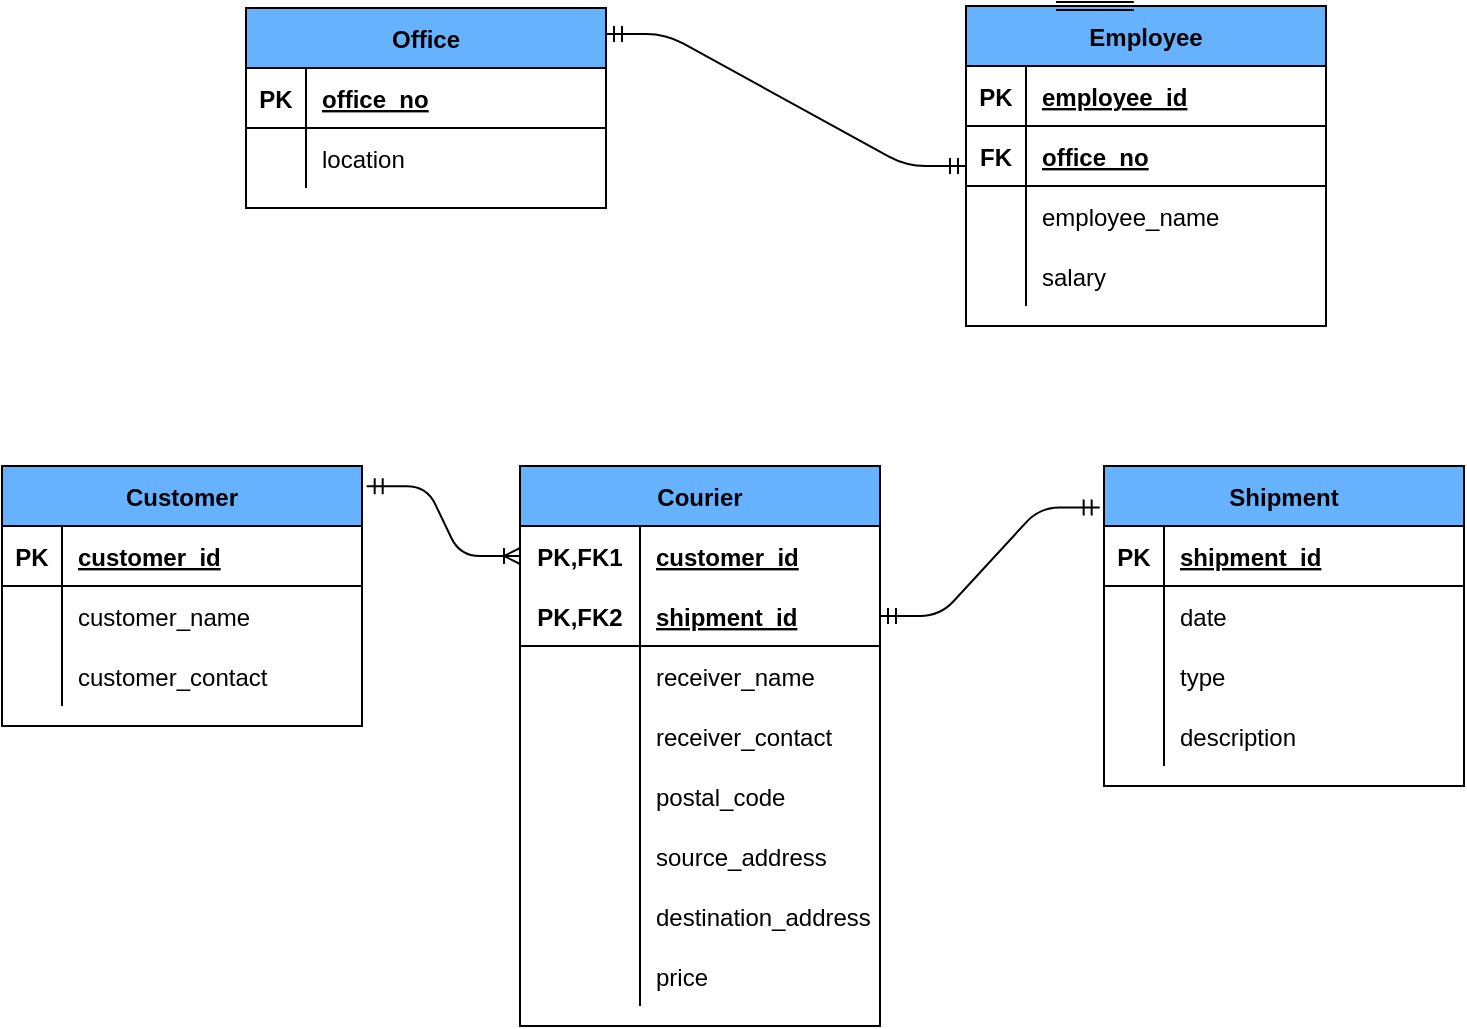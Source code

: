 <mxfile version="14.8.0" type="github">
  <diagram id="Q7vxPywCzoFaC5PdSzRz" name="Page-1">
    <mxGraphModel dx="880" dy="368" grid="0" gridSize="10" guides="1" tooltips="1" connect="1" arrows="1" fold="1" page="0" pageScale="1" pageWidth="850" pageHeight="1100" math="0" shadow="0">
      <root>
        <mxCell id="0" />
        <mxCell id="1" parent="0" />
        <mxCell id="xqBW0d6epPAYNitM3tZQ-14" value="Shipment" style="shape=table;startSize=30;container=1;collapsible=1;childLayout=tableLayout;fixedRows=1;rowLines=0;fontStyle=1;align=center;resizeLast=1;fillColor=#66B2FF;" parent="1" vertex="1">
          <mxGeometry x="611" y="385" width="180" height="160" as="geometry" />
        </mxCell>
        <mxCell id="xqBW0d6epPAYNitM3tZQ-15" value="" style="shape=partialRectangle;collapsible=0;dropTarget=0;pointerEvents=0;fillColor=none;top=0;left=0;bottom=1;right=0;points=[[0,0.5],[1,0.5]];portConstraint=eastwest;" parent="xqBW0d6epPAYNitM3tZQ-14" vertex="1">
          <mxGeometry y="30" width="180" height="30" as="geometry" />
        </mxCell>
        <mxCell id="xqBW0d6epPAYNitM3tZQ-16" value="PK" style="shape=partialRectangle;connectable=0;fillColor=none;top=0;left=0;bottom=0;right=0;fontStyle=1;overflow=hidden;" parent="xqBW0d6epPAYNitM3tZQ-15" vertex="1">
          <mxGeometry width="30" height="30" as="geometry" />
        </mxCell>
        <mxCell id="xqBW0d6epPAYNitM3tZQ-17" value="shipment_id" style="shape=partialRectangle;connectable=0;fillColor=none;top=0;left=0;bottom=0;right=0;align=left;spacingLeft=6;fontStyle=5;overflow=hidden;" parent="xqBW0d6epPAYNitM3tZQ-15" vertex="1">
          <mxGeometry x="30" width="150" height="30" as="geometry" />
        </mxCell>
        <mxCell id="xqBW0d6epPAYNitM3tZQ-18" value="" style="shape=partialRectangle;collapsible=0;dropTarget=0;pointerEvents=0;fillColor=none;top=0;left=0;bottom=0;right=0;points=[[0,0.5],[1,0.5]];portConstraint=eastwest;" parent="xqBW0d6epPAYNitM3tZQ-14" vertex="1">
          <mxGeometry y="60" width="180" height="30" as="geometry" />
        </mxCell>
        <mxCell id="xqBW0d6epPAYNitM3tZQ-19" value="" style="shape=partialRectangle;connectable=0;fillColor=none;top=0;left=0;bottom=0;right=0;editable=1;overflow=hidden;" parent="xqBW0d6epPAYNitM3tZQ-18" vertex="1">
          <mxGeometry width="30" height="30" as="geometry" />
        </mxCell>
        <mxCell id="xqBW0d6epPAYNitM3tZQ-20" value="date" style="shape=partialRectangle;connectable=0;fillColor=none;top=0;left=0;bottom=0;right=0;align=left;spacingLeft=6;overflow=hidden;" parent="xqBW0d6epPAYNitM3tZQ-18" vertex="1">
          <mxGeometry x="30" width="150" height="30" as="geometry" />
        </mxCell>
        <mxCell id="xqBW0d6epPAYNitM3tZQ-21" value="" style="shape=partialRectangle;collapsible=0;dropTarget=0;pointerEvents=0;fillColor=none;top=0;left=0;bottom=0;right=0;points=[[0,0.5],[1,0.5]];portConstraint=eastwest;" parent="xqBW0d6epPAYNitM3tZQ-14" vertex="1">
          <mxGeometry y="90" width="180" height="30" as="geometry" />
        </mxCell>
        <mxCell id="xqBW0d6epPAYNitM3tZQ-22" value="" style="shape=partialRectangle;connectable=0;fillColor=none;top=0;left=0;bottom=0;right=0;editable=1;overflow=hidden;" parent="xqBW0d6epPAYNitM3tZQ-21" vertex="1">
          <mxGeometry width="30" height="30" as="geometry" />
        </mxCell>
        <mxCell id="xqBW0d6epPAYNitM3tZQ-23" value="type" style="shape=partialRectangle;connectable=0;fillColor=none;top=0;left=0;bottom=0;right=0;align=left;spacingLeft=6;overflow=hidden;" parent="xqBW0d6epPAYNitM3tZQ-21" vertex="1">
          <mxGeometry x="30" width="150" height="30" as="geometry" />
        </mxCell>
        <mxCell id="xqBW0d6epPAYNitM3tZQ-24" value="" style="shape=partialRectangle;collapsible=0;dropTarget=0;pointerEvents=0;fillColor=none;top=0;left=0;bottom=0;right=0;points=[[0,0.5],[1,0.5]];portConstraint=eastwest;" parent="xqBW0d6epPAYNitM3tZQ-14" vertex="1">
          <mxGeometry y="120" width="180" height="30" as="geometry" />
        </mxCell>
        <mxCell id="xqBW0d6epPAYNitM3tZQ-25" value="" style="shape=partialRectangle;connectable=0;fillColor=none;top=0;left=0;bottom=0;right=0;editable=1;overflow=hidden;" parent="xqBW0d6epPAYNitM3tZQ-24" vertex="1">
          <mxGeometry width="30" height="30" as="geometry" />
        </mxCell>
        <mxCell id="xqBW0d6epPAYNitM3tZQ-26" value="description" style="shape=partialRectangle;connectable=0;fillColor=none;top=0;left=0;bottom=0;right=0;align=left;spacingLeft=6;overflow=hidden;" parent="xqBW0d6epPAYNitM3tZQ-24" vertex="1">
          <mxGeometry x="30" width="150" height="30" as="geometry" />
        </mxCell>
        <mxCell id="xqBW0d6epPAYNitM3tZQ-27" value="Customer" style="shape=table;startSize=30;container=1;collapsible=1;childLayout=tableLayout;fixedRows=1;rowLines=0;fontStyle=1;align=center;resizeLast=1;fillColor=#66B2FF;" parent="1" vertex="1">
          <mxGeometry x="60" y="385" width="180" height="130" as="geometry">
            <mxRectangle x="110" y="390" width="90" height="30" as="alternateBounds" />
          </mxGeometry>
        </mxCell>
        <mxCell id="xqBW0d6epPAYNitM3tZQ-28" value="" style="shape=partialRectangle;collapsible=0;dropTarget=0;pointerEvents=0;fillColor=none;top=0;left=0;bottom=1;right=0;points=[[0,0.5],[1,0.5]];portConstraint=eastwest;" parent="xqBW0d6epPAYNitM3tZQ-27" vertex="1">
          <mxGeometry y="30" width="180" height="30" as="geometry" />
        </mxCell>
        <mxCell id="xqBW0d6epPAYNitM3tZQ-29" value="PK" style="shape=partialRectangle;connectable=0;fillColor=none;top=0;left=0;bottom=0;right=0;fontStyle=1;overflow=hidden;" parent="xqBW0d6epPAYNitM3tZQ-28" vertex="1">
          <mxGeometry width="30" height="30" as="geometry" />
        </mxCell>
        <mxCell id="xqBW0d6epPAYNitM3tZQ-30" value="customer_id" style="shape=partialRectangle;connectable=0;fillColor=none;top=0;left=0;bottom=0;right=0;align=left;spacingLeft=6;fontStyle=5;overflow=hidden;" parent="xqBW0d6epPAYNitM3tZQ-28" vertex="1">
          <mxGeometry x="30" width="150" height="30" as="geometry" />
        </mxCell>
        <mxCell id="xqBW0d6epPAYNitM3tZQ-31" value="" style="shape=partialRectangle;collapsible=0;dropTarget=0;pointerEvents=0;fillColor=none;top=0;left=0;bottom=0;right=0;points=[[0,0.5],[1,0.5]];portConstraint=eastwest;" parent="xqBW0d6epPAYNitM3tZQ-27" vertex="1">
          <mxGeometry y="60" width="180" height="30" as="geometry" />
        </mxCell>
        <mxCell id="xqBW0d6epPAYNitM3tZQ-32" value="" style="shape=partialRectangle;connectable=0;fillColor=none;top=0;left=0;bottom=0;right=0;editable=1;overflow=hidden;" parent="xqBW0d6epPAYNitM3tZQ-31" vertex="1">
          <mxGeometry width="30" height="30" as="geometry" />
        </mxCell>
        <mxCell id="xqBW0d6epPAYNitM3tZQ-33" value="customer_name" style="shape=partialRectangle;connectable=0;fillColor=none;top=0;left=0;bottom=0;right=0;align=left;spacingLeft=6;overflow=hidden;" parent="xqBW0d6epPAYNitM3tZQ-31" vertex="1">
          <mxGeometry x="30" width="150" height="30" as="geometry" />
        </mxCell>
        <mxCell id="xqBW0d6epPAYNitM3tZQ-34" value="" style="shape=partialRectangle;collapsible=0;dropTarget=0;pointerEvents=0;fillColor=none;top=0;left=0;bottom=0;right=0;points=[[0,0.5],[1,0.5]];portConstraint=eastwest;" parent="xqBW0d6epPAYNitM3tZQ-27" vertex="1">
          <mxGeometry y="90" width="180" height="30" as="geometry" />
        </mxCell>
        <mxCell id="xqBW0d6epPAYNitM3tZQ-35" value="" style="shape=partialRectangle;connectable=0;fillColor=none;top=0;left=0;bottom=0;right=0;editable=1;overflow=hidden;" parent="xqBW0d6epPAYNitM3tZQ-34" vertex="1">
          <mxGeometry width="30" height="30" as="geometry" />
        </mxCell>
        <mxCell id="xqBW0d6epPAYNitM3tZQ-36" value="customer_contact" style="shape=partialRectangle;connectable=0;fillColor=none;top=0;left=0;bottom=0;right=0;align=left;spacingLeft=6;overflow=hidden;" parent="xqBW0d6epPAYNitM3tZQ-34" vertex="1">
          <mxGeometry x="30" width="150" height="30" as="geometry" />
        </mxCell>
        <mxCell id="GX2XTXav4ddNL2tTqV6g-10" value="" style="edgeStyle=entityRelationEdgeStyle;fontSize=12;html=1;endArrow=ERoneToMany;startArrow=ERmandOne;entryX=0;entryY=0.5;entryDx=0;entryDy=0;exitX=1.013;exitY=0.078;exitDx=0;exitDy=0;exitPerimeter=0;entryPerimeter=0;" parent="1" source="xqBW0d6epPAYNitM3tZQ-27" target="pTKPKt9nd1sCqSO9tsqN-12" edge="1">
          <mxGeometry width="100" height="100" relative="1" as="geometry">
            <mxPoint x="243" y="500" as="sourcePoint" />
            <mxPoint x="321" y="500" as="targetPoint" />
          </mxGeometry>
        </mxCell>
        <mxCell id="GX2XTXav4ddNL2tTqV6g-11" value="" style="edgeStyle=entityRelationEdgeStyle;fontSize=12;html=1;endArrow=ERmandOne;startArrow=ERmandOne;exitX=1;exitY=0.5;exitDx=0;exitDy=0;entryX=-0.012;entryY=0.13;entryDx=0;entryDy=0;entryPerimeter=0;" parent="1" source="pTKPKt9nd1sCqSO9tsqN-15" target="xqBW0d6epPAYNitM3tZQ-14" edge="1">
          <mxGeometry width="100" height="100" relative="1" as="geometry">
            <mxPoint x="533" y="405" as="sourcePoint" />
            <mxPoint x="593" y="490" as="targetPoint" />
          </mxGeometry>
        </mxCell>
        <mxCell id="GX2XTXav4ddNL2tTqV6g-14" value="" style="group" parent="1" vertex="1" connectable="0">
          <mxGeometry x="182" y="155" width="540" height="160" as="geometry" />
        </mxCell>
        <mxCell id="xqBW0d6epPAYNitM3tZQ-1" value="Office" style="shape=table;startSize=30;container=1;collapsible=1;childLayout=tableLayout;fixedRows=1;rowLines=0;fontStyle=1;align=center;resizeLast=1;fillColor=#66B2FF;" parent="GX2XTXav4ddNL2tTqV6g-14" vertex="1">
          <mxGeometry y="1" width="180" height="100" as="geometry">
            <mxRectangle x="270" y="130" width="60" height="30" as="alternateBounds" />
          </mxGeometry>
        </mxCell>
        <mxCell id="xqBW0d6epPAYNitM3tZQ-2" value="" style="shape=partialRectangle;collapsible=0;dropTarget=0;pointerEvents=0;fillColor=none;top=0;left=0;bottom=1;right=0;points=[[0,0.5],[1,0.5]];portConstraint=eastwest;" parent="xqBW0d6epPAYNitM3tZQ-1" vertex="1">
          <mxGeometry y="30" width="180" height="30" as="geometry" />
        </mxCell>
        <mxCell id="xqBW0d6epPAYNitM3tZQ-3" value="PK" style="shape=partialRectangle;connectable=0;fillColor=none;top=0;left=0;bottom=0;right=0;fontStyle=1;overflow=hidden;" parent="xqBW0d6epPAYNitM3tZQ-2" vertex="1">
          <mxGeometry width="30" height="30" as="geometry" />
        </mxCell>
        <mxCell id="xqBW0d6epPAYNitM3tZQ-4" value="office_no" style="shape=partialRectangle;connectable=0;fillColor=none;top=0;left=0;bottom=0;right=0;align=left;spacingLeft=6;fontStyle=5;overflow=hidden;" parent="xqBW0d6epPAYNitM3tZQ-2" vertex="1">
          <mxGeometry x="30" width="150" height="30" as="geometry" />
        </mxCell>
        <mxCell id="xqBW0d6epPAYNitM3tZQ-5" value="" style="shape=partialRectangle;collapsible=0;dropTarget=0;pointerEvents=0;fillColor=none;top=0;left=0;bottom=0;right=0;points=[[0,0.5],[1,0.5]];portConstraint=eastwest;" parent="xqBW0d6epPAYNitM3tZQ-1" vertex="1">
          <mxGeometry y="60" width="180" height="30" as="geometry" />
        </mxCell>
        <mxCell id="xqBW0d6epPAYNitM3tZQ-6" value="" style="shape=partialRectangle;connectable=0;fillColor=none;top=0;left=0;bottom=0;right=0;editable=1;overflow=hidden;" parent="xqBW0d6epPAYNitM3tZQ-5" vertex="1">
          <mxGeometry width="30" height="30" as="geometry" />
        </mxCell>
        <mxCell id="xqBW0d6epPAYNitM3tZQ-7" value="location" style="shape=partialRectangle;connectable=0;fillColor=none;top=0;left=0;bottom=0;right=0;align=left;spacingLeft=6;overflow=hidden;" parent="xqBW0d6epPAYNitM3tZQ-5" vertex="1">
          <mxGeometry x="30" width="150" height="30" as="geometry" />
        </mxCell>
        <mxCell id="xqBW0d6epPAYNitM3tZQ-89" value="Employee" style="shape=table;startSize=30;container=1;collapsible=1;childLayout=tableLayout;fixedRows=1;rowLines=0;fontStyle=1;align=center;resizeLast=1;fillColor=#66B2FF;" parent="GX2XTXav4ddNL2tTqV6g-14" vertex="1">
          <mxGeometry x="360" width="180" height="160" as="geometry" />
        </mxCell>
        <mxCell id="xqBW0d6epPAYNitM3tZQ-90" value="" style="shape=partialRectangle;collapsible=0;dropTarget=0;pointerEvents=0;fillColor=none;top=0;left=0;bottom=1;right=0;points=[[0,0.5],[1,0.5]];portConstraint=eastwest;" parent="xqBW0d6epPAYNitM3tZQ-89" vertex="1">
          <mxGeometry y="30" width="180" height="30" as="geometry" />
        </mxCell>
        <mxCell id="xqBW0d6epPAYNitM3tZQ-91" value="PK" style="shape=partialRectangle;connectable=0;fillColor=none;top=0;left=0;bottom=0;right=0;fontStyle=1;overflow=hidden;" parent="xqBW0d6epPAYNitM3tZQ-90" vertex="1">
          <mxGeometry width="30" height="30" as="geometry" />
        </mxCell>
        <mxCell id="xqBW0d6epPAYNitM3tZQ-92" value="employee_id" style="shape=partialRectangle;connectable=0;fillColor=none;top=0;left=0;bottom=0;right=0;align=left;spacingLeft=6;fontStyle=5;overflow=hidden;" parent="xqBW0d6epPAYNitM3tZQ-90" vertex="1">
          <mxGeometry x="30" width="150" height="30" as="geometry" />
        </mxCell>
        <mxCell id="xqBW0d6epPAYNitM3tZQ-102" style="shape=partialRectangle;collapsible=0;dropTarget=0;pointerEvents=0;fillColor=none;top=0;left=0;bottom=1;right=0;points=[[0,0.5],[1,0.5]];portConstraint=eastwest;" parent="xqBW0d6epPAYNitM3tZQ-89" vertex="1">
          <mxGeometry y="60" width="180" height="30" as="geometry" />
        </mxCell>
        <mxCell id="xqBW0d6epPAYNitM3tZQ-103" value="FK" style="shape=partialRectangle;connectable=0;fillColor=none;top=0;left=0;bottom=0;right=0;fontStyle=1;overflow=hidden;" parent="xqBW0d6epPAYNitM3tZQ-102" vertex="1">
          <mxGeometry width="30" height="30" as="geometry" />
        </mxCell>
        <mxCell id="xqBW0d6epPAYNitM3tZQ-104" value="office_no" style="shape=partialRectangle;connectable=0;fillColor=none;top=0;left=0;bottom=0;right=0;align=left;spacingLeft=6;fontStyle=5;overflow=hidden;" parent="xqBW0d6epPAYNitM3tZQ-102" vertex="1">
          <mxGeometry x="30" width="150" height="30" as="geometry" />
        </mxCell>
        <mxCell id="xqBW0d6epPAYNitM3tZQ-93" value="" style="shape=partialRectangle;collapsible=0;dropTarget=0;pointerEvents=0;fillColor=none;top=0;left=0;bottom=0;right=0;points=[[0,0.5],[1,0.5]];portConstraint=eastwest;" parent="xqBW0d6epPAYNitM3tZQ-89" vertex="1">
          <mxGeometry y="90" width="180" height="30" as="geometry" />
        </mxCell>
        <mxCell id="xqBW0d6epPAYNitM3tZQ-94" value="" style="shape=partialRectangle;connectable=0;fillColor=none;top=0;left=0;bottom=0;right=0;editable=1;overflow=hidden;" parent="xqBW0d6epPAYNitM3tZQ-93" vertex="1">
          <mxGeometry width="30" height="30" as="geometry" />
        </mxCell>
        <mxCell id="xqBW0d6epPAYNitM3tZQ-95" value="employee_name" style="shape=partialRectangle;connectable=0;fillColor=none;top=0;left=0;bottom=0;right=0;align=left;spacingLeft=6;overflow=hidden;" parent="xqBW0d6epPAYNitM3tZQ-93" vertex="1">
          <mxGeometry x="30" width="150" height="30" as="geometry" />
        </mxCell>
        <mxCell id="xqBW0d6epPAYNitM3tZQ-96" value="" style="shape=partialRectangle;collapsible=0;dropTarget=0;pointerEvents=0;fillColor=none;top=0;left=0;bottom=0;right=0;points=[[0,0.5],[1,0.5]];portConstraint=eastwest;" parent="xqBW0d6epPAYNitM3tZQ-89" vertex="1">
          <mxGeometry y="120" width="180" height="30" as="geometry" />
        </mxCell>
        <mxCell id="xqBW0d6epPAYNitM3tZQ-97" value="" style="shape=partialRectangle;connectable=0;fillColor=none;top=0;left=0;bottom=0;right=0;editable=1;overflow=hidden;" parent="xqBW0d6epPAYNitM3tZQ-96" vertex="1">
          <mxGeometry width="30" height="30" as="geometry" />
        </mxCell>
        <mxCell id="xqBW0d6epPAYNitM3tZQ-98" value="salary" style="shape=partialRectangle;connectable=0;fillColor=none;top=0;left=0;bottom=0;right=0;align=left;spacingLeft=6;overflow=hidden;" parent="xqBW0d6epPAYNitM3tZQ-96" vertex="1">
          <mxGeometry x="30" width="150" height="30" as="geometry" />
        </mxCell>
        <mxCell id="GX2XTXav4ddNL2tTqV6g-5" style="edgeStyle=orthogonalEdgeStyle;shape=link;rounded=0;orthogonalLoop=1;jettySize=auto;html=1;exitX=0.25;exitY=0;exitDx=0;exitDy=0;entryX=0.466;entryY=0.001;entryDx=0;entryDy=0;entryPerimeter=0;" parent="GX2XTXav4ddNL2tTqV6g-14" source="xqBW0d6epPAYNitM3tZQ-89" target="xqBW0d6epPAYNitM3tZQ-89" edge="1">
          <mxGeometry relative="1" as="geometry" />
        </mxCell>
        <mxCell id="pTKPKt9nd1sCqSO9tsqN-1" value="" style="edgeStyle=entityRelationEdgeStyle;fontSize=12;html=1;endArrow=ERmandOne;startArrow=ERmandOne;" parent="GX2XTXav4ddNL2tTqV6g-14" target="xqBW0d6epPAYNitM3tZQ-89" edge="1">
          <mxGeometry width="100" height="100" relative="1" as="geometry">
            <mxPoint x="180" y="14" as="sourcePoint" />
            <mxPoint x="357" y="14" as="targetPoint" />
          </mxGeometry>
        </mxCell>
        <mxCell id="pTKPKt9nd1sCqSO9tsqN-11" value="Courier" style="shape=table;startSize=30;container=1;collapsible=1;childLayout=tableLayout;fixedRows=1;rowLines=0;fontStyle=1;align=center;resizeLast=1;fillColor=#66B2FF;" parent="1" vertex="1">
          <mxGeometry x="319" y="385" width="180" height="280" as="geometry" />
        </mxCell>
        <mxCell id="pTKPKt9nd1sCqSO9tsqN-12" value="" style="shape=partialRectangle;collapsible=0;dropTarget=0;pointerEvents=0;fillColor=none;top=0;left=0;bottom=0;right=0;points=[[0,0.5],[1,0.5]];portConstraint=eastwest;" parent="pTKPKt9nd1sCqSO9tsqN-11" vertex="1">
          <mxGeometry y="30" width="180" height="30" as="geometry" />
        </mxCell>
        <mxCell id="pTKPKt9nd1sCqSO9tsqN-13" value="PK,FK1" style="shape=partialRectangle;connectable=0;fillColor=none;top=0;left=0;bottom=0;right=0;fontStyle=1;overflow=hidden;" parent="pTKPKt9nd1sCqSO9tsqN-12" vertex="1">
          <mxGeometry width="60" height="30" as="geometry" />
        </mxCell>
        <mxCell id="pTKPKt9nd1sCqSO9tsqN-14" value="customer_id" style="shape=partialRectangle;connectable=0;fillColor=none;top=0;left=0;bottom=0;right=0;align=left;spacingLeft=6;fontStyle=5;overflow=hidden;" parent="pTKPKt9nd1sCqSO9tsqN-12" vertex="1">
          <mxGeometry x="60" width="120" height="30" as="geometry" />
        </mxCell>
        <mxCell id="pTKPKt9nd1sCqSO9tsqN-15" value="" style="shape=partialRectangle;collapsible=0;dropTarget=0;pointerEvents=0;fillColor=none;top=0;left=0;bottom=1;right=0;points=[[0,0.5],[1,0.5]];portConstraint=eastwest;" parent="pTKPKt9nd1sCqSO9tsqN-11" vertex="1">
          <mxGeometry y="60" width="180" height="30" as="geometry" />
        </mxCell>
        <mxCell id="pTKPKt9nd1sCqSO9tsqN-16" value="PK,FK2" style="shape=partialRectangle;connectable=0;fillColor=none;top=0;left=0;bottom=0;right=0;fontStyle=1;overflow=hidden;" parent="pTKPKt9nd1sCqSO9tsqN-15" vertex="1">
          <mxGeometry width="60" height="30" as="geometry" />
        </mxCell>
        <mxCell id="pTKPKt9nd1sCqSO9tsqN-17" value="shipment_id" style="shape=partialRectangle;connectable=0;fillColor=none;top=0;left=0;bottom=0;right=0;align=left;spacingLeft=6;fontStyle=5;overflow=hidden;" parent="pTKPKt9nd1sCqSO9tsqN-15" vertex="1">
          <mxGeometry x="60" width="120" height="30" as="geometry" />
        </mxCell>
        <mxCell id="pTKPKt9nd1sCqSO9tsqN-18" value="" style="shape=partialRectangle;collapsible=0;dropTarget=0;pointerEvents=0;fillColor=none;top=0;left=0;bottom=0;right=0;points=[[0,0.5],[1,0.5]];portConstraint=eastwest;" parent="pTKPKt9nd1sCqSO9tsqN-11" vertex="1">
          <mxGeometry y="90" width="180" height="30" as="geometry" />
        </mxCell>
        <mxCell id="pTKPKt9nd1sCqSO9tsqN-19" value="" style="shape=partialRectangle;connectable=0;fillColor=none;top=0;left=0;bottom=0;right=0;editable=1;overflow=hidden;" parent="pTKPKt9nd1sCqSO9tsqN-18" vertex="1">
          <mxGeometry width="60" height="30" as="geometry" />
        </mxCell>
        <mxCell id="pTKPKt9nd1sCqSO9tsqN-20" value="receiver_name" style="shape=partialRectangle;connectable=0;fillColor=none;top=0;left=0;bottom=0;right=0;align=left;spacingLeft=6;overflow=hidden;" parent="pTKPKt9nd1sCqSO9tsqN-18" vertex="1">
          <mxGeometry x="60" width="120" height="30" as="geometry" />
        </mxCell>
        <mxCell id="pTKPKt9nd1sCqSO9tsqN-21" value="" style="shape=partialRectangle;collapsible=0;dropTarget=0;pointerEvents=0;fillColor=none;top=0;left=0;bottom=0;right=0;points=[[0,0.5],[1,0.5]];portConstraint=eastwest;" parent="pTKPKt9nd1sCqSO9tsqN-11" vertex="1">
          <mxGeometry y="120" width="180" height="30" as="geometry" />
        </mxCell>
        <mxCell id="pTKPKt9nd1sCqSO9tsqN-22" value="" style="shape=partialRectangle;connectable=0;fillColor=none;top=0;left=0;bottom=0;right=0;editable=1;overflow=hidden;" parent="pTKPKt9nd1sCqSO9tsqN-21" vertex="1">
          <mxGeometry width="60" height="30" as="geometry" />
        </mxCell>
        <mxCell id="pTKPKt9nd1sCqSO9tsqN-23" value="receiver_contact" style="shape=partialRectangle;connectable=0;fillColor=none;top=0;left=0;bottom=0;right=0;align=left;spacingLeft=6;overflow=hidden;" parent="pTKPKt9nd1sCqSO9tsqN-21" vertex="1">
          <mxGeometry x="60" width="120" height="30" as="geometry" />
        </mxCell>
        <mxCell id="pTKPKt9nd1sCqSO9tsqN-24" style="shape=partialRectangle;collapsible=0;dropTarget=0;pointerEvents=0;fillColor=none;top=0;left=0;bottom=0;right=0;points=[[0,0.5],[1,0.5]];portConstraint=eastwest;" parent="pTKPKt9nd1sCqSO9tsqN-11" vertex="1">
          <mxGeometry y="150" width="180" height="30" as="geometry" />
        </mxCell>
        <mxCell id="pTKPKt9nd1sCqSO9tsqN-25" style="shape=partialRectangle;connectable=0;fillColor=none;top=0;left=0;bottom=0;right=0;editable=1;overflow=hidden;" parent="pTKPKt9nd1sCqSO9tsqN-24" vertex="1">
          <mxGeometry width="60" height="30" as="geometry" />
        </mxCell>
        <mxCell id="pTKPKt9nd1sCqSO9tsqN-26" value="postal_code" style="shape=partialRectangle;connectable=0;fillColor=none;top=0;left=0;bottom=0;right=0;align=left;spacingLeft=6;overflow=hidden;" parent="pTKPKt9nd1sCqSO9tsqN-24" vertex="1">
          <mxGeometry x="60" width="120" height="30" as="geometry" />
        </mxCell>
        <mxCell id="pTKPKt9nd1sCqSO9tsqN-27" style="shape=partialRectangle;collapsible=0;dropTarget=0;pointerEvents=0;fillColor=none;top=0;left=0;bottom=0;right=0;points=[[0,0.5],[1,0.5]];portConstraint=eastwest;" parent="pTKPKt9nd1sCqSO9tsqN-11" vertex="1">
          <mxGeometry y="180" width="180" height="30" as="geometry" />
        </mxCell>
        <mxCell id="pTKPKt9nd1sCqSO9tsqN-28" style="shape=partialRectangle;connectable=0;fillColor=none;top=0;left=0;bottom=0;right=0;editable=1;overflow=hidden;" parent="pTKPKt9nd1sCqSO9tsqN-27" vertex="1">
          <mxGeometry width="60" height="30" as="geometry" />
        </mxCell>
        <mxCell id="pTKPKt9nd1sCqSO9tsqN-29" value="source_address" style="shape=partialRectangle;connectable=0;fillColor=none;top=0;left=0;bottom=0;right=0;align=left;spacingLeft=6;overflow=hidden;" parent="pTKPKt9nd1sCqSO9tsqN-27" vertex="1">
          <mxGeometry x="60" width="120" height="30" as="geometry" />
        </mxCell>
        <mxCell id="pTKPKt9nd1sCqSO9tsqN-30" style="shape=partialRectangle;collapsible=0;dropTarget=0;pointerEvents=0;fillColor=none;top=0;left=0;bottom=0;right=0;points=[[0,0.5],[1,0.5]];portConstraint=eastwest;" parent="pTKPKt9nd1sCqSO9tsqN-11" vertex="1">
          <mxGeometry y="210" width="180" height="30" as="geometry" />
        </mxCell>
        <mxCell id="pTKPKt9nd1sCqSO9tsqN-31" style="shape=partialRectangle;connectable=0;fillColor=none;top=0;left=0;bottom=0;right=0;editable=1;overflow=hidden;" parent="pTKPKt9nd1sCqSO9tsqN-30" vertex="1">
          <mxGeometry width="60" height="30" as="geometry" />
        </mxCell>
        <mxCell id="pTKPKt9nd1sCqSO9tsqN-32" value="destination_address" style="shape=partialRectangle;connectable=0;fillColor=none;top=0;left=0;bottom=0;right=0;align=left;spacingLeft=6;overflow=hidden;" parent="pTKPKt9nd1sCqSO9tsqN-30" vertex="1">
          <mxGeometry x="60" width="120" height="30" as="geometry" />
        </mxCell>
        <mxCell id="pTKPKt9nd1sCqSO9tsqN-33" style="shape=partialRectangle;collapsible=0;dropTarget=0;pointerEvents=0;fillColor=none;top=0;left=0;bottom=0;right=0;points=[[0,0.5],[1,0.5]];portConstraint=eastwest;" parent="pTKPKt9nd1sCqSO9tsqN-11" vertex="1">
          <mxGeometry y="240" width="180" height="30" as="geometry" />
        </mxCell>
        <mxCell id="pTKPKt9nd1sCqSO9tsqN-34" style="shape=partialRectangle;connectable=0;fillColor=none;top=0;left=0;bottom=0;right=0;editable=1;overflow=hidden;" parent="pTKPKt9nd1sCqSO9tsqN-33" vertex="1">
          <mxGeometry width="60" height="30" as="geometry" />
        </mxCell>
        <mxCell id="pTKPKt9nd1sCqSO9tsqN-35" value="price" style="shape=partialRectangle;connectable=0;fillColor=none;top=0;left=0;bottom=0;right=0;align=left;spacingLeft=6;overflow=hidden;" parent="pTKPKt9nd1sCqSO9tsqN-33" vertex="1">
          <mxGeometry x="60" width="120" height="30" as="geometry" />
        </mxCell>
      </root>
    </mxGraphModel>
  </diagram>
</mxfile>
